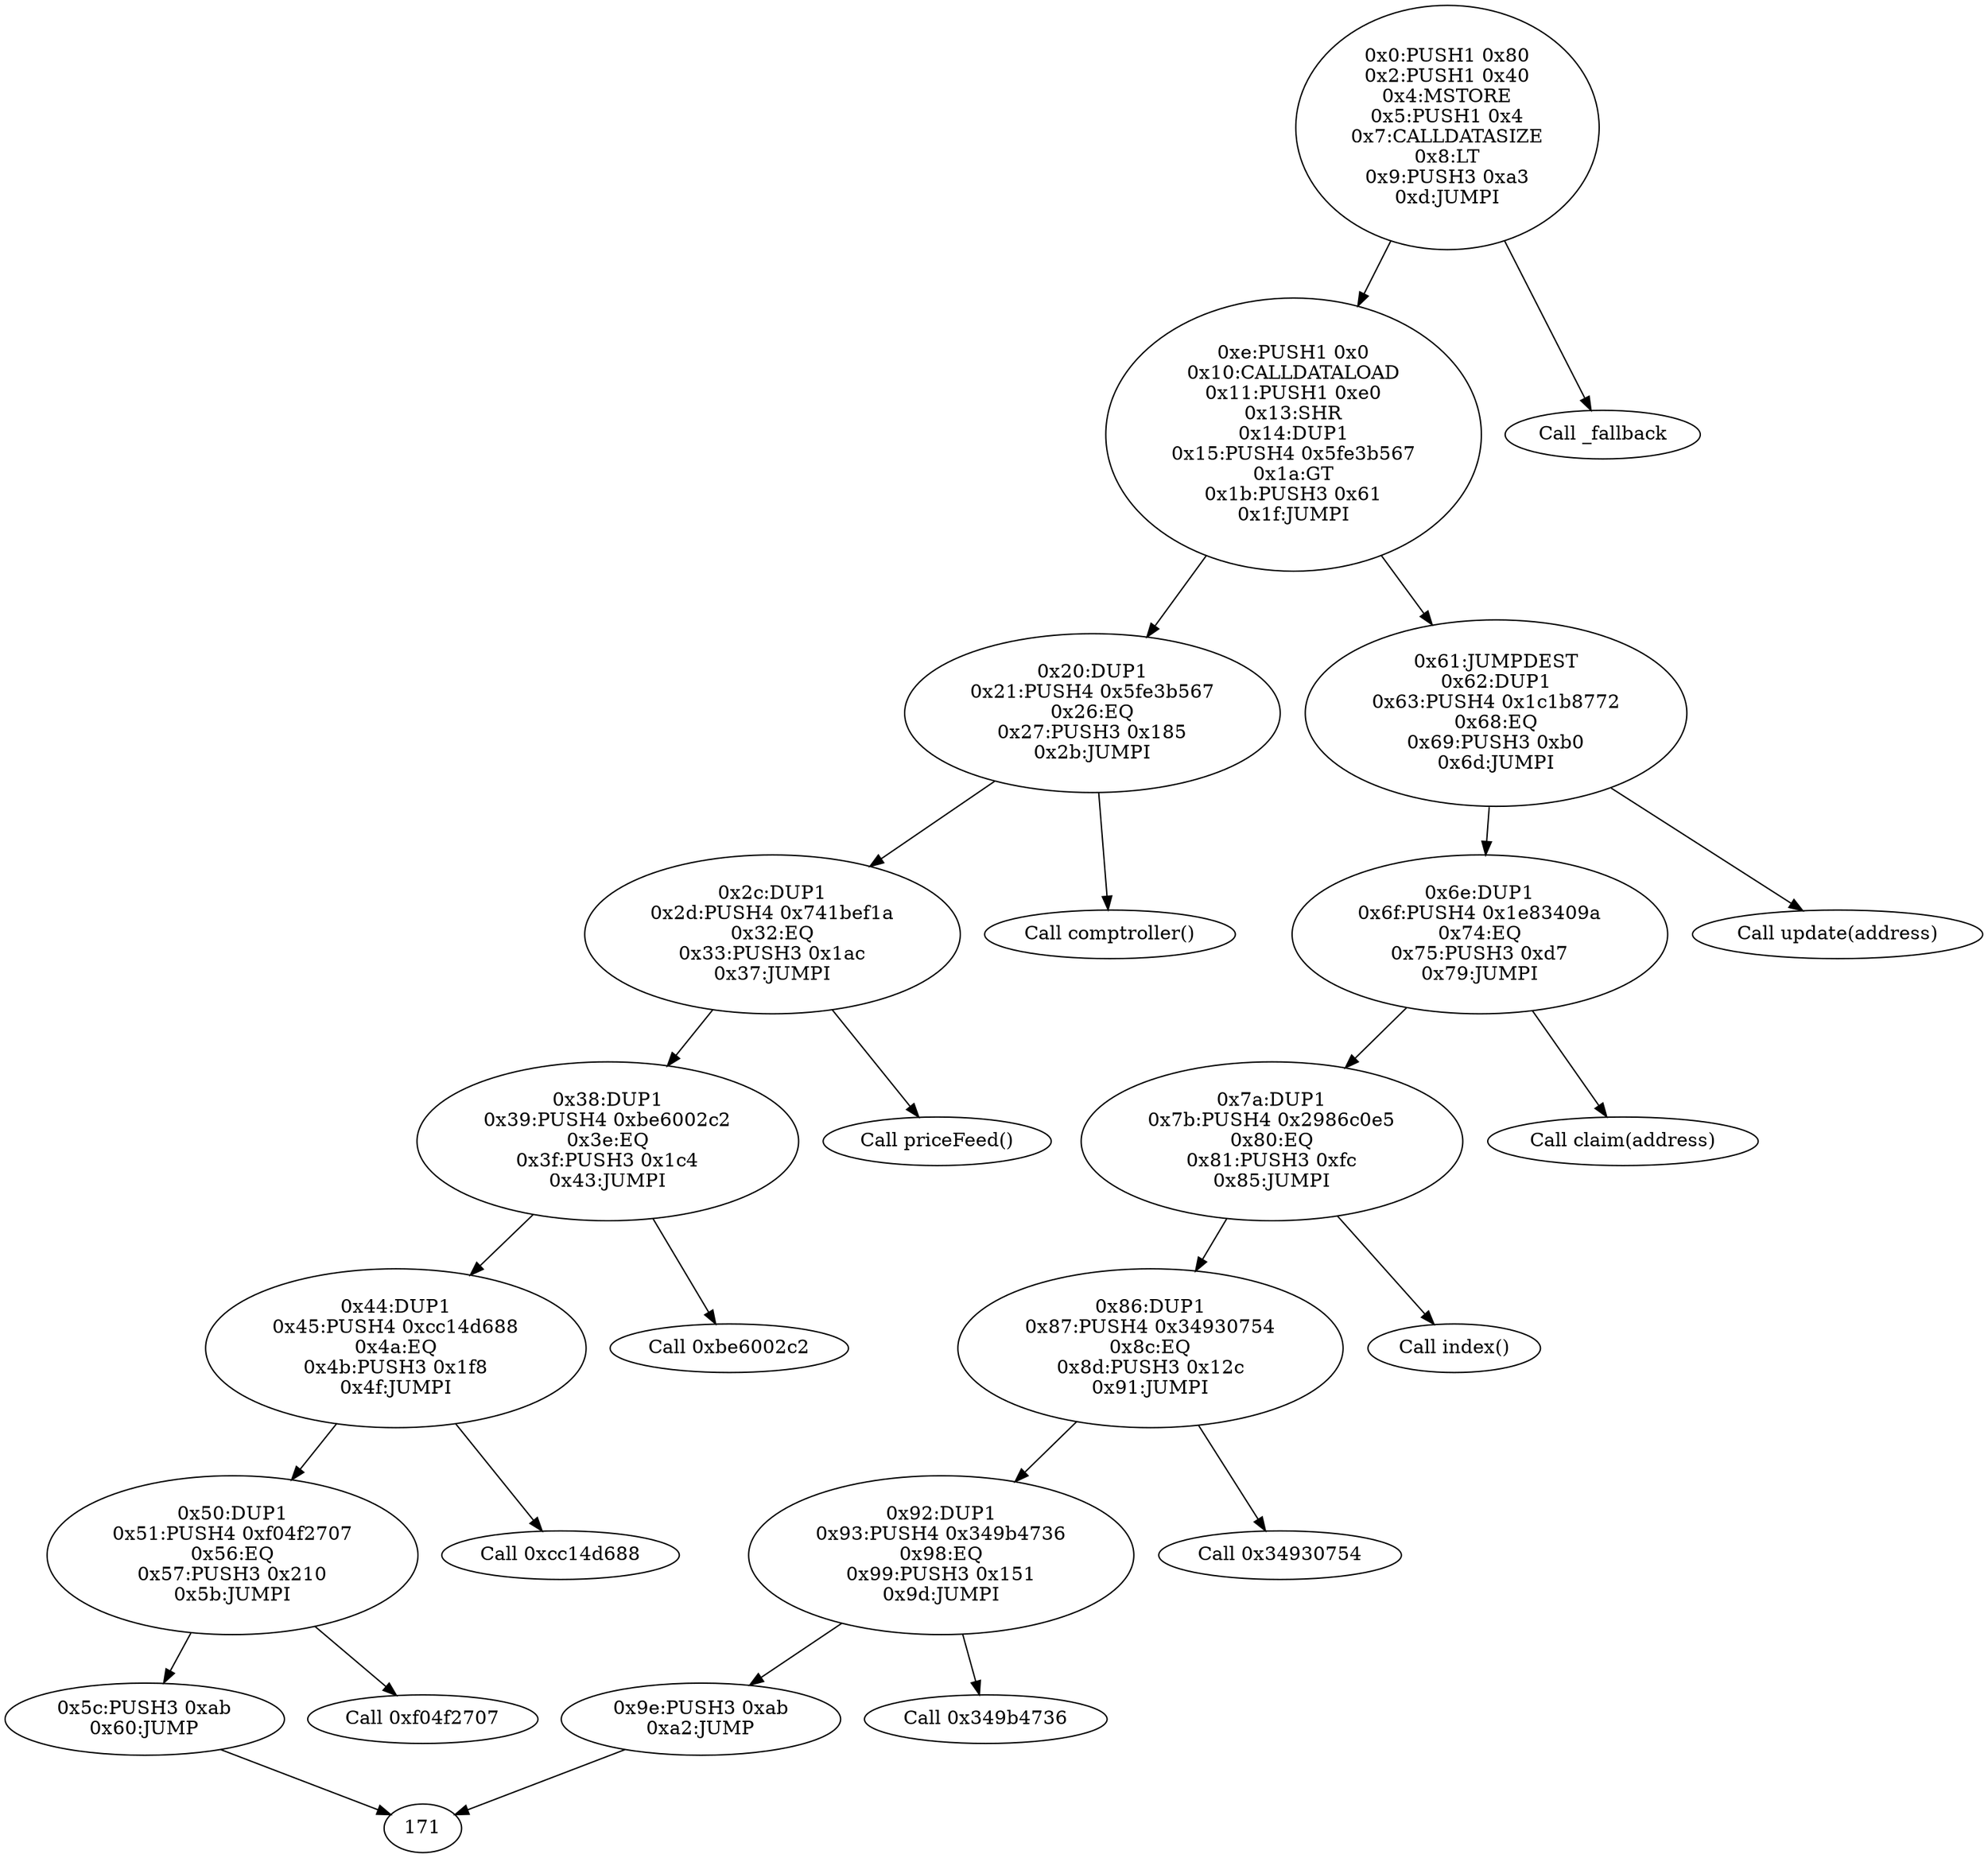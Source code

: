 digraph{
0[label="0x0:PUSH1 0x80
0x2:PUSH1 0x40
0x4:MSTORE
0x5:PUSH1 0x4
0x7:CALLDATASIZE
0x8:LT
0x9:PUSH3 0xa3
0xd:JUMPI"]
0 -> 14
0 -> 163
14[label="0xe:PUSH1 0x0
0x10:CALLDATALOAD
0x11:PUSH1 0xe0
0x13:SHR
0x14:DUP1
0x15:PUSH4 0x5fe3b567
0x1a:GT
0x1b:PUSH3 0x61
0x1f:JUMPI"]
14 -> 32
14 -> 97
32[label="0x20:DUP1
0x21:PUSH4 0x5fe3b567
0x26:EQ
0x27:PUSH3 0x185
0x2b:JUMPI"]
32 -> 44
32 -> 389
44[label="0x2c:DUP1
0x2d:PUSH4 0x741bef1a
0x32:EQ
0x33:PUSH3 0x1ac
0x37:JUMPI"]
44 -> 56
44 -> 428
56[label="0x38:DUP1
0x39:PUSH4 0xbe6002c2
0x3e:EQ
0x3f:PUSH3 0x1c4
0x43:JUMPI"]
56 -> 68
56 -> 452
68[label="0x44:DUP1
0x45:PUSH4 0xcc14d688
0x4a:EQ
0x4b:PUSH3 0x1f8
0x4f:JUMPI"]
68 -> 80
68 -> 504
80[label="0x50:DUP1
0x51:PUSH4 0xf04f2707
0x56:EQ
0x57:PUSH3 0x210
0x5b:JUMPI"]
80 -> 92
80 -> 528
92[label="0x5c:PUSH3 0xab
0x60:JUMP"]
92 -> 171
97[label="0x61:JUMPDEST
0x62:DUP1
0x63:PUSH4 0x1c1b8772
0x68:EQ
0x69:PUSH3 0xb0
0x6d:JUMPI"]
97 -> 110
97 -> 176
110[label="0x6e:DUP1
0x6f:PUSH4 0x1e83409a
0x74:EQ
0x75:PUSH3 0xd7
0x79:JUMPI"]
110 -> 122
110 -> 215
122[label="0x7a:DUP1
0x7b:PUSH4 0x2986c0e5
0x80:EQ
0x81:PUSH3 0xfc
0x85:JUMPI"]
122 -> 134
122 -> 252
134[label="0x86:DUP1
0x87:PUSH4 0x34930754
0x8c:EQ
0x8d:PUSH3 0x12c
0x91:JUMPI"]
134 -> 146
134 -> 300
146[label="0x92:DUP1
0x93:PUSH4 0x349b4736
0x98:EQ
0x99:PUSH3 0x151
0x9d:JUMPI"]
146 -> 158
146 -> 337
158[label="0x9e:PUSH3 0xab
0xa2:JUMP"]
158 -> 171
163[label="Call _fallback"]
176[label="Call update(address)"]
215[label="Call claim(address)"]
252[label="Call index()"]
300[label="Call 0x34930754"]
337[label="Call 0x349b4736"]
389[label="Call comptroller()"]
428[label="Call priceFeed()"]
452[label="Call 0xbe6002c2"]
504[label="Call 0xcc14d688"]
528[label="Call 0xf04f2707"]

}